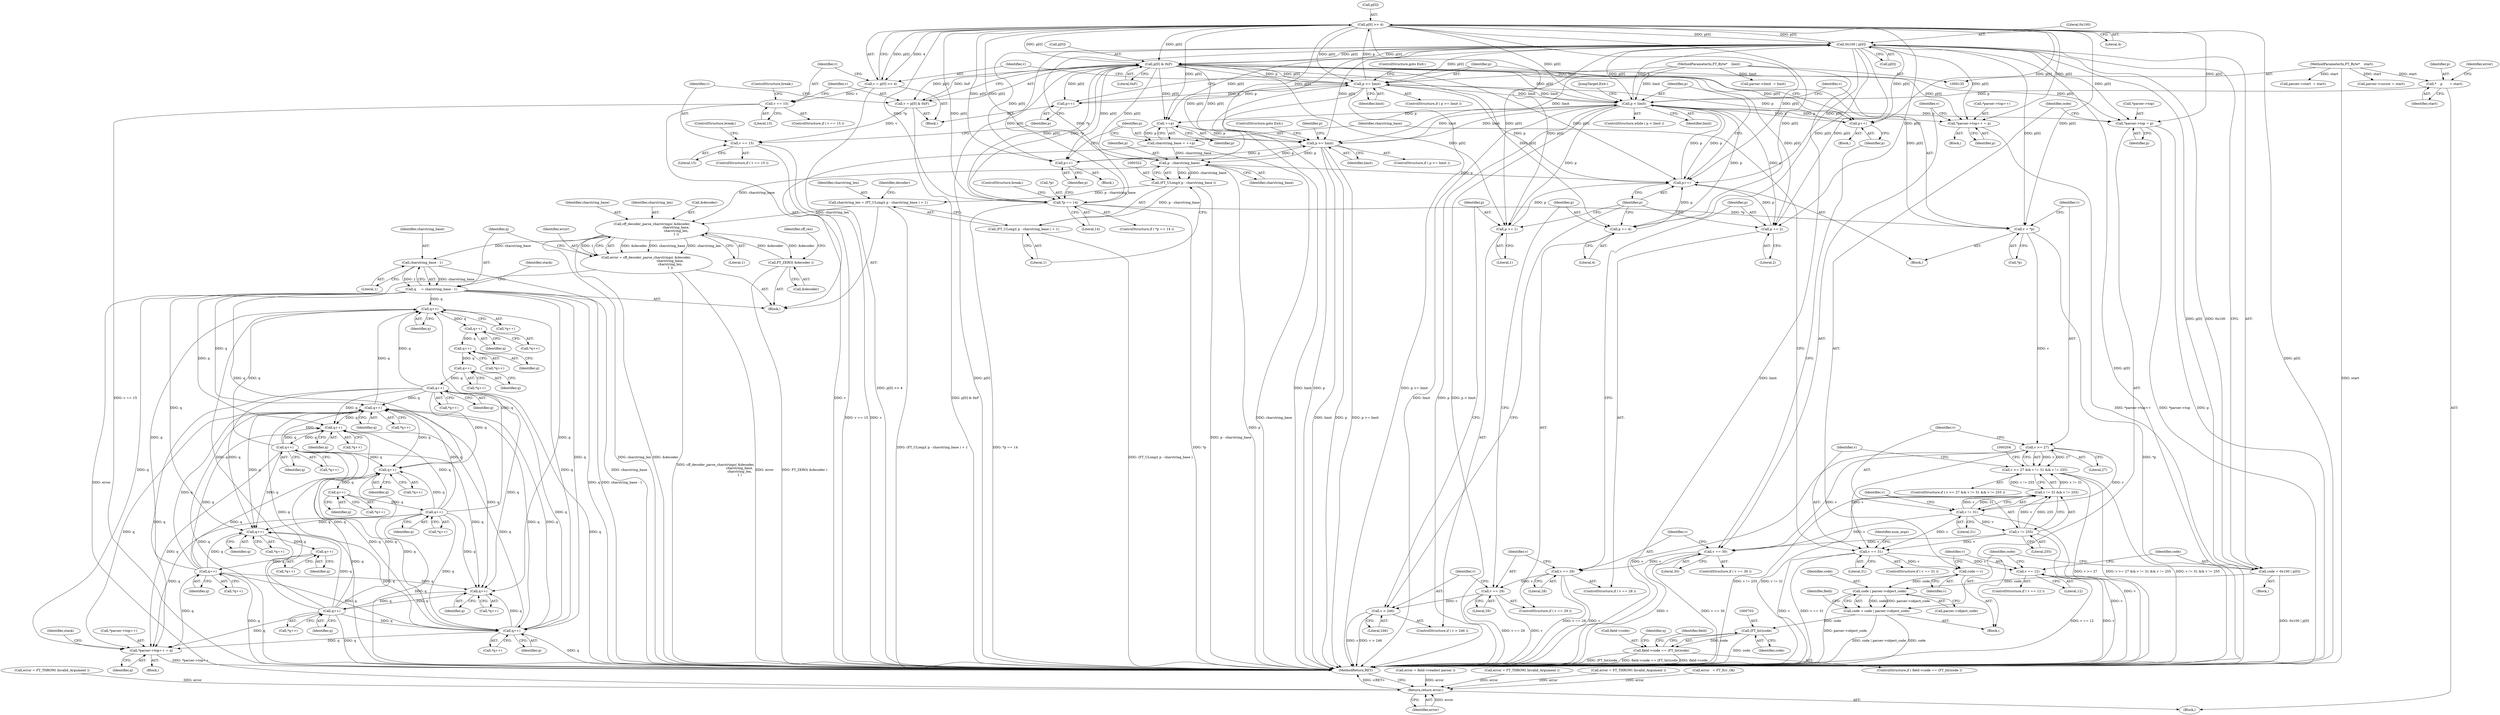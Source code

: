 digraph "1_savannah_beecf80a6deecbaf5d264d4f864451bde4fe98b8@array" {
"1000239" [label="(Call,p[0] >> 4)"];
"1000675" [label="(Call,0x100 | p[0])"];
"1000239" [label="(Call,p[0] >> 4)"];
"1000251" [label="(Call,p[0] & 0xF)"];
"1000233" [label="(Call,p >= limit)"];
"1000261" [label="(Call,p++)"];
"1000228" [label="(Call,p++)"];
"1000179" [label="(Call,p < limit)"];
"1000141" [label="(Call,*    p       = start)"];
"1000137" [label="(MethodParameterIn,FT_Byte*    start)"];
"1000988" [label="(Call,p++)"];
"1000284" [label="(Call,p += 1)"];
"1000268" [label="(Call,p += 2)"];
"1000323" [label="(Call,p - charstring_base)"];
"1000306" [label="(Call,p >= limit)"];
"1000301" [label="(Call,++p)"];
"1000316" [label="(Call,p++)"];
"1000138" [label="(MethodParameterIn,FT_Byte*    limit)"];
"1000299" [label="(Call,charstring_base = ++p)"];
"1000276" [label="(Call,p += 4)"];
"1000311" [label="(Call,*p == 14)"];
"1000216" [label="(Call,*parser->top++ = p)"];
"1000184" [label="(Call,v = *p)"];
"1000190" [label="(Call,v >= 27)"];
"1000189" [label="(Call,v >= 27 && v != 31 && v != 255)"];
"1000194" [label="(Call,v != 31)"];
"1000193" [label="(Call,v != 31 && v != 255)"];
"1000197" [label="(Call,v != 255)"];
"1000224" [label="(Call,v == 30)"];
"1000265" [label="(Call,v == 28)"];
"1000273" [label="(Call,v == 29)"];
"1000281" [label="(Call,v > 246)"];
"1000289" [label="(Call,v == 31)"];
"1000665" [label="(Call,code = v)"];
"1000682" [label="(Call,code | parser->object_code)"];
"1000680" [label="(Call,code = code | parser->object_code)"];
"1000702" [label="(Call,(FT_Int)code)"];
"1000698" [label="(Call,field->code == (FT_Int)code)"];
"1000669" [label="(Call,v == 12)"];
"1000237" [label="(Call,v = p[0] >> 4)"];
"1000245" [label="(Call,v == 15)"];
"1000249" [label="(Call,v = p[0] & 0xF)"];
"1000257" [label="(Call,v == 15)"];
"1000321" [label="(Call,(FT_ULong)( p - charstring_base ))"];
"1000318" [label="(Call,charstring_len = (FT_ULong)( p - charstring_base ) + 1)"];
"1000363" [label="(Call,cff_decoder_parse_charstrings( &decoder,\n                                               charstring_base,\n                                               charstring_len,\n                                               1 ))"];
"1000327" [label="(Call,FT_ZERO( &decoder ))"];
"1000361" [label="(Call,error = cff_decoder_parse_charstrings( &decoder,\n                                               charstring_base,\n                                               charstring_len,\n                                               1 ))"];
"1000991" [label="(Return,return error;)"];
"1000371" [label="(Call,charstring_base - 1)"];
"1000369" [label="(Call,q     = charstring_base - 1)"];
"1000403" [label="(Call,*parser->top++ = q)"];
"1000452" [label="(Call,q++)"];
"1000457" [label="(Call,q++)"];
"1000466" [label="(Call,q++)"];
"1000475" [label="(Call,q++)"];
"1000484" [label="(Call,q++)"];
"1000503" [label="(Call,q++)"];
"1000518" [label="(Call,q++)"];
"1000531" [label="(Call,q++)"];
"1000550" [label="(Call,q++)"];
"1000555" [label="(Call,q++)"];
"1000564" [label="(Call,q++)"];
"1000579" [label="(Call,q++)"];
"1000594" [label="(Call,q++)"];
"1000607" [label="(Call,q++)"];
"1000620" [label="(Call,q++)"];
"1000625" [label="(Call,q++)"];
"1000634" [label="(Call,q++)"];
"1000320" [label="(Call,(FT_ULong)( p - charstring_base ) + 1)"];
"1000659" [label="(Call,*parser->top = p)"];
"1000673" [label="(Call,code = 0x100 | p[0])"];
"1000990" [label="(JumpTarget,Exit:)"];
"1000243" [label="(Literal,4)"];
"1000231" [label="(Block,)"];
"1000269" [label="(Identifier,p)"];
"1000229" [label="(Identifier,p)"];
"1000321" [label="(Call,(FT_ULong)( p - charstring_base ))"];
"1000200" [label="(Block,)"];
"1000222" [label="(Identifier,p)"];
"1000332" [label="(Identifier,cff_rec)"];
"1000452" [label="(Call,q++)"];
"1000284" [label="(Call,p += 1)"];
"1000660" [label="(Call,*parser->top)"];
"1000314" [label="(Literal,14)"];
"1000256" [label="(ControlStructure,if ( v == 15 ))"];
"1000554" [label="(Call,*q++)"];
"1000659" [label="(Call,*parser->top = p)"];
"1000266" [label="(Identifier,v)"];
"1000249" [label="(Call,v = p[0] & 0xF)"];
"1000262" [label="(Identifier,p)"];
"1000484" [label="(Call,q++)"];
"1000225" [label="(Identifier,v)"];
"1000672" [label="(Block,)"];
"1000404" [label="(Call,*parser->top++)"];
"1000283" [label="(Literal,246)"];
"1000994" [label="(Call,error = FT_THROW( Invalid_Argument ))"];
"1000709" [label="(Identifier,q)"];
"1000966" [label="(Call,error = field->reader( parser ))"];
"1000178" [label="(ControlStructure,while ( p < limit ))"];
"1000278" [label="(Literal,4)"];
"1000199" [label="(Literal,255)"];
"1000413" [label="(Identifier,stack)"];
"1000246" [label="(Identifier,v)"];
"1000580" [label="(Identifier,q)"];
"1000518" [label="(Call,q++)"];
"1000137" [label="(MethodParameterIn,FT_Byte*    start)"];
"1000289" [label="(Call,v == 31)"];
"1001000" [label="(Call,error = FT_THROW( Invalid_Argument ))"];
"1000188" [label="(ControlStructure,if ( v >= 27 && v != 31 && v != 255 ))"];
"1000370" [label="(Identifier,q)"];
"1000305" [label="(ControlStructure,if ( p >= limit ))"];
"1000228" [label="(Call,p++)"];
"1000309" [label="(ControlStructure,goto Exit;)"];
"1000259" [label="(Literal,15)"];
"1000234" [label="(Identifier,p)"];
"1000317" [label="(Identifier,p)"];
"1000620" [label="(Call,q++)"];
"1000319" [label="(Identifier,charstring_len)"];
"1000257" [label="(Call,v == 15)"];
"1000371" [label="(Call,charstring_base - 1)"];
"1000530" [label="(Call,*q++)"];
"1000550" [label="(Call,q++)"];
"1000316" [label="(Call,p++)"];
"1000311" [label="(Call,*p == 14)"];
"1000146" [label="(Identifier,error)"];
"1000292" [label="(Block,)"];
"1000275" [label="(Literal,29)"];
"1000328" [label="(Call,&decoder)"];
"1000465" [label="(Call,*q++)"];
"1000323" [label="(Call,p - charstring_base)"];
"1000280" [label="(ControlStructure,if ( v > 246 ))"];
"1000310" [label="(ControlStructure,if ( *p == 14 ))"];
"1000195" [label="(Identifier,v)"];
"1000665" [label="(Call,code = v)"];
"1000666" [label="(Identifier,code)"];
"1000245" [label="(Call,v == 15)"];
"1000403" [label="(Call,*parser->top++ = q)"];
"1000179" [label="(Call,p < limit)"];
"1000227" [label="(Block,)"];
"1000329" [label="(Identifier,decoder)"];
"1001011" [label="(MethodReturn,RET)"];
"1000474" [label="(Call,*q++)"];
"1000180" [label="(Identifier,p)"];
"1000626" [label="(Identifier,q)"];
"1000676" [label="(Literal,0x100)"];
"1000635" [label="(Identifier,q)"];
"1000173" [label="(Call,parser->cursor = start)"];
"1000325" [label="(Identifier,charstring_base)"];
"1000992" [label="(Identifier,error)"];
"1000451" [label="(Call,*q++)"];
"1000313" [label="(Identifier,p)"];
"1000519" [label="(Identifier,q)"];
"1000466" [label="(Call,q++)"];
"1000226" [label="(Literal,30)"];
"1000634" [label="(Call,q++)"];
"1000551" [label="(Identifier,q)"];
"1000244" [label="(ControlStructure,if ( v == 15 ))"];
"1000476" [label="(Identifier,q)"];
"1000555" [label="(Call,q++)"];
"1000264" [label="(ControlStructure,if ( v == 28 ))"];
"1000190" [label="(Call,v >= 27)"];
"1000633" [label="(Call,*q++)"];
"1001006" [label="(Call,error = FT_THROW( Invalid_Argument ))"];
"1000621" [label="(Identifier,q)"];
"1000261" [label="(Call,p++)"];
"1000138" [label="(MethodParameterIn,FT_Byte*    limit)"];
"1000607" [label="(Call,q++)"];
"1000304" [label="(Block,)"];
"1000143" [label="(Identifier,start)"];
"1000302" [label="(Identifier,p)"];
"1000644" [label="(Block,)"];
"1000606" [label="(Call,*q++)"];
"1000308" [label="(Identifier,limit)"];
"1000216" [label="(Call,*parser->top++ = p)"];
"1000285" [label="(Identifier,p)"];
"1000682" [label="(Call,code | parser->object_code)"];
"1000247" [label="(Literal,15)"];
"1000475" [label="(Call,q++)"];
"1000184" [label="(Call,v = *p)"];
"1000291" [label="(Literal,31)"];
"1000238" [label="(Identifier,v)"];
"1000367" [label="(Identifier,charstring_len)"];
"1000141" [label="(Call,*    p       = start)"];
"1000277" [label="(Identifier,p)"];
"1000250" [label="(Identifier,v)"];
"1000504" [label="(Identifier,q)"];
"1000988" [label="(Call,p++)"];
"1000624" [label="(Call,*q++)"];
"1000268" [label="(Call,p += 2)"];
"1000532" [label="(Identifier,q)"];
"1000191" [label="(Identifier,v)"];
"1000301" [label="(Call,++p)"];
"1000260" [label="(ControlStructure,break;)"];
"1000273" [label="(Call,v == 29)"];
"1000689" [label="(Identifier,field)"];
"1000698" [label="(Call,field->code == (FT_Int)code)"];
"1000288" [label="(ControlStructure,if ( v == 31 ))"];
"1000139" [label="(Block,)"];
"1000232" [label="(ControlStructure,if ( p >= limit ))"];
"1000251" [label="(Call,p[0] & 0xF)"];
"1000307" [label="(Identifier,p)"];
"1000318" [label="(Call,charstring_len = (FT_ULong)( p - charstring_base ) + 1)"];
"1000683" [label="(Identifier,code)"];
"1000324" [label="(Identifier,p)"];
"1000563" [label="(Call,*q++)"];
"1000270" [label="(Literal,2)"];
"1000233" [label="(Call,p >= limit)"];
"1000192" [label="(Literal,27)"];
"1000375" [label="(Identifier,stack)"];
"1000363" [label="(Call,cff_decoder_parse_charstrings( &decoder,\n                                               charstring_base,\n                                               charstring_len,\n                                               1 ))"];
"1000680" [label="(Call,code = code | parser->object_code)"];
"1000457" [label="(Call,q++)"];
"1000458" [label="(Identifier,q)"];
"1000565" [label="(Identifier,q)"];
"1000456" [label="(Call,*q++)"];
"1000385" [label="(Block,)"];
"1000198" [label="(Identifier,v)"];
"1000364" [label="(Call,&decoder)"];
"1000186" [label="(Call,*p)"];
"1000315" [label="(ControlStructure,break;)"];
"1000991" [label="(Return,return error;)"];
"1000193" [label="(Call,v != 31 && v != 255)"];
"1000306" [label="(Call,p >= limit)"];
"1000362" [label="(Identifier,error)"];
"1000664" [label="(Identifier,p)"];
"1000366" [label="(Identifier,charstring_base)"];
"1000704" [label="(Identifier,code)"];
"1000595" [label="(Identifier,q)"];
"1000326" [label="(Literal,1)"];
"1000267" [label="(Literal,28)"];
"1000668" [label="(ControlStructure,if ( v == 12 ))"];
"1000368" [label="(Literal,1)"];
"1000453" [label="(Identifier,q)"];
"1000217" [label="(Call,*parser->top++)"];
"1000549" [label="(Call,*q++)"];
"1000619" [label="(Call,*q++)"];
"1000185" [label="(Identifier,v)"];
"1000265" [label="(Call,v == 28)"];
"1000556" [label="(Identifier,q)"];
"1000695" [label="(Identifier,field)"];
"1000681" [label="(Identifier,code)"];
"1000239" [label="(Call,p[0] >> 4)"];
"1000697" [label="(ControlStructure,if ( field->code == (FT_Int)code ))"];
"1000189" [label="(Call,v >= 27 && v != 31 && v != 255)"];
"1000608" [label="(Identifier,q)"];
"1000168" [label="(Call,parser->limit  = limit)"];
"1000182" [label="(Block,)"];
"1000272" [label="(ControlStructure,if ( v == 29 ))"];
"1000258" [label="(Identifier,v)"];
"1000290" [label="(Identifier,v)"];
"1000674" [label="(Identifier,code)"];
"1000300" [label="(Identifier,charstring_base)"];
"1000197" [label="(Call,v != 255)"];
"1000281" [label="(Call,v > 246)"];
"1000531" [label="(Call,q++)"];
"1000276" [label="(Call,p += 4)"];
"1000648" [label="(Identifier,num_args)"];
"1000299" [label="(Call,charstring_base = ++p)"];
"1000223" [label="(ControlStructure,if ( v == 30 ))"];
"1000373" [label="(Literal,1)"];
"1000237" [label="(Call,v = p[0] >> 4)"];
"1000593" [label="(Call,*q++)"];
"1000235" [label="(Identifier,limit)"];
"1000671" [label="(Literal,12)"];
"1000145" [label="(Call,error   = FT_Err_Ok)"];
"1000194" [label="(Call,v != 31)"];
"1000274" [label="(Identifier,v)"];
"1000485" [label="(Identifier,q)"];
"1000327" [label="(Call,FT_ZERO( &decoder ))"];
"1000248" [label="(ControlStructure,break;)"];
"1000286" [label="(Literal,1)"];
"1000252" [label="(Call,p[0])"];
"1000684" [label="(Call,parser->object_code)"];
"1000502" [label="(Call,*q++)"];
"1000361" [label="(Call,error = cff_decoder_parse_charstrings( &decoder,\n                                               charstring_base,\n                                               charstring_len,\n                                               1 ))"];
"1000564" [label="(Call,q++)"];
"1000667" [label="(Identifier,v)"];
"1000579" [label="(Call,q++)"];
"1000224" [label="(Call,v == 30)"];
"1000517" [label="(Call,*q++)"];
"1000677" [label="(Call,p[0])"];
"1000369" [label="(Call,q     = charstring_base - 1)"];
"1000181" [label="(Identifier,limit)"];
"1000594" [label="(Call,q++)"];
"1000673" [label="(Call,code = 0x100 | p[0])"];
"1000372" [label="(Identifier,charstring_base)"];
"1000503" [label="(Call,q++)"];
"1000236" [label="(ControlStructure,goto Exit;)"];
"1000670" [label="(Identifier,v)"];
"1000240" [label="(Call,p[0])"];
"1000312" [label="(Call,*p)"];
"1000467" [label="(Identifier,q)"];
"1000483" [label="(Call,*q++)"];
"1000142" [label="(Identifier,p)"];
"1000989" [label="(Identifier,p)"];
"1000282" [label="(Identifier,v)"];
"1000669" [label="(Call,v == 12)"];
"1000625" [label="(Call,q++)"];
"1000578" [label="(Call,*q++)"];
"1000196" [label="(Literal,31)"];
"1000699" [label="(Call,field->code)"];
"1000409" [label="(Identifier,q)"];
"1000320" [label="(Call,(FT_ULong)( p - charstring_base ) + 1)"];
"1000255" [label="(Literal,0xF)"];
"1000675" [label="(Call,0x100 | p[0])"];
"1000702" [label="(Call,(FT_Int)code)"];
"1000163" [label="(Call,parser->start  = start)"];
"1000239" -> "1000237"  [label="AST: "];
"1000239" -> "1000243"  [label="CFG: "];
"1000240" -> "1000239"  [label="AST: "];
"1000243" -> "1000239"  [label="AST: "];
"1000237" -> "1000239"  [label="CFG: "];
"1000239" -> "1001011"  [label="DDG: p[0]"];
"1000239" -> "1000179"  [label="DDG: p[0]"];
"1000239" -> "1000184"  [label="DDG: p[0]"];
"1000239" -> "1000216"  [label="DDG: p[0]"];
"1000239" -> "1000228"  [label="DDG: p[0]"];
"1000239" -> "1000233"  [label="DDG: p[0]"];
"1000239" -> "1000237"  [label="DDG: p[0]"];
"1000239" -> "1000237"  [label="DDG: 4"];
"1000675" -> "1000239"  [label="DDG: p[0]"];
"1000251" -> "1000239"  [label="DDG: p[0]"];
"1000233" -> "1000239"  [label="DDG: p"];
"1000311" -> "1000239"  [label="DDG: *p"];
"1000239" -> "1000251"  [label="DDG: p[0]"];
"1000239" -> "1000268"  [label="DDG: p[0]"];
"1000239" -> "1000276"  [label="DDG: p[0]"];
"1000239" -> "1000284"  [label="DDG: p[0]"];
"1000239" -> "1000301"  [label="DDG: p[0]"];
"1000239" -> "1000306"  [label="DDG: p[0]"];
"1000239" -> "1000311"  [label="DDG: p[0]"];
"1000239" -> "1000316"  [label="DDG: p[0]"];
"1000239" -> "1000323"  [label="DDG: p[0]"];
"1000239" -> "1000659"  [label="DDG: p[0]"];
"1000239" -> "1000675"  [label="DDG: p[0]"];
"1000239" -> "1000988"  [label="DDG: p[0]"];
"1000675" -> "1000673"  [label="AST: "];
"1000675" -> "1000677"  [label="CFG: "];
"1000676" -> "1000675"  [label="AST: "];
"1000677" -> "1000675"  [label="AST: "];
"1000673" -> "1000675"  [label="CFG: "];
"1000675" -> "1001011"  [label="DDG: p[0]"];
"1000675" -> "1000179"  [label="DDG: p[0]"];
"1000675" -> "1000184"  [label="DDG: p[0]"];
"1000675" -> "1000216"  [label="DDG: p[0]"];
"1000675" -> "1000228"  [label="DDG: p[0]"];
"1000675" -> "1000233"  [label="DDG: p[0]"];
"1000675" -> "1000251"  [label="DDG: p[0]"];
"1000675" -> "1000268"  [label="DDG: p[0]"];
"1000675" -> "1000276"  [label="DDG: p[0]"];
"1000675" -> "1000284"  [label="DDG: p[0]"];
"1000675" -> "1000301"  [label="DDG: p[0]"];
"1000675" -> "1000306"  [label="DDG: p[0]"];
"1000675" -> "1000311"  [label="DDG: p[0]"];
"1000675" -> "1000316"  [label="DDG: p[0]"];
"1000675" -> "1000323"  [label="DDG: p[0]"];
"1000675" -> "1000659"  [label="DDG: p[0]"];
"1000675" -> "1000673"  [label="DDG: 0x100"];
"1000675" -> "1000673"  [label="DDG: p[0]"];
"1000251" -> "1000675"  [label="DDG: p[0]"];
"1000311" -> "1000675"  [label="DDG: *p"];
"1000179" -> "1000675"  [label="DDG: p"];
"1000675" -> "1000988"  [label="DDG: p[0]"];
"1000251" -> "1000249"  [label="AST: "];
"1000251" -> "1000255"  [label="CFG: "];
"1000252" -> "1000251"  [label="AST: "];
"1000255" -> "1000251"  [label="AST: "];
"1000249" -> "1000251"  [label="CFG: "];
"1000251" -> "1001011"  [label="DDG: p[0]"];
"1000251" -> "1000179"  [label="DDG: p[0]"];
"1000251" -> "1000184"  [label="DDG: p[0]"];
"1000251" -> "1000216"  [label="DDG: p[0]"];
"1000251" -> "1000228"  [label="DDG: p[0]"];
"1000251" -> "1000233"  [label="DDG: p[0]"];
"1000251" -> "1000249"  [label="DDG: p[0]"];
"1000251" -> "1000249"  [label="DDG: 0xF"];
"1000233" -> "1000251"  [label="DDG: p"];
"1000311" -> "1000251"  [label="DDG: *p"];
"1000251" -> "1000261"  [label="DDG: p[0]"];
"1000251" -> "1000268"  [label="DDG: p[0]"];
"1000251" -> "1000276"  [label="DDG: p[0]"];
"1000251" -> "1000284"  [label="DDG: p[0]"];
"1000251" -> "1000301"  [label="DDG: p[0]"];
"1000251" -> "1000306"  [label="DDG: p[0]"];
"1000251" -> "1000311"  [label="DDG: p[0]"];
"1000251" -> "1000316"  [label="DDG: p[0]"];
"1000251" -> "1000323"  [label="DDG: p[0]"];
"1000251" -> "1000659"  [label="DDG: p[0]"];
"1000251" -> "1000988"  [label="DDG: p[0]"];
"1000233" -> "1000232"  [label="AST: "];
"1000233" -> "1000235"  [label="CFG: "];
"1000234" -> "1000233"  [label="AST: "];
"1000235" -> "1000233"  [label="AST: "];
"1000236" -> "1000233"  [label="CFG: "];
"1000238" -> "1000233"  [label="CFG: "];
"1000233" -> "1001011"  [label="DDG: p >= limit"];
"1000233" -> "1001011"  [label="DDG: limit"];
"1000233" -> "1001011"  [label="DDG: p"];
"1000233" -> "1000179"  [label="DDG: limit"];
"1000261" -> "1000233"  [label="DDG: p"];
"1000228" -> "1000233"  [label="DDG: p"];
"1000179" -> "1000233"  [label="DDG: limit"];
"1000138" -> "1000233"  [label="DDG: limit"];
"1000233" -> "1000261"  [label="DDG: p"];
"1000233" -> "1000988"  [label="DDG: p"];
"1000261" -> "1000231"  [label="AST: "];
"1000261" -> "1000262"  [label="CFG: "];
"1000262" -> "1000261"  [label="AST: "];
"1000234" -> "1000261"  [label="CFG: "];
"1000228" -> "1000227"  [label="AST: "];
"1000228" -> "1000229"  [label="CFG: "];
"1000229" -> "1000228"  [label="AST: "];
"1000234" -> "1000228"  [label="CFG: "];
"1000179" -> "1000228"  [label="DDG: p"];
"1000179" -> "1000178"  [label="AST: "];
"1000179" -> "1000181"  [label="CFG: "];
"1000180" -> "1000179"  [label="AST: "];
"1000181" -> "1000179"  [label="AST: "];
"1000185" -> "1000179"  [label="CFG: "];
"1000990" -> "1000179"  [label="CFG: "];
"1000179" -> "1001011"  [label="DDG: p < limit"];
"1000179" -> "1001011"  [label="DDG: limit"];
"1000179" -> "1001011"  [label="DDG: p"];
"1000141" -> "1000179"  [label="DDG: p"];
"1000988" -> "1000179"  [label="DDG: p"];
"1000306" -> "1000179"  [label="DDG: limit"];
"1000138" -> "1000179"  [label="DDG: limit"];
"1000179" -> "1000216"  [label="DDG: p"];
"1000179" -> "1000268"  [label="DDG: p"];
"1000179" -> "1000276"  [label="DDG: p"];
"1000179" -> "1000284"  [label="DDG: p"];
"1000179" -> "1000301"  [label="DDG: p"];
"1000179" -> "1000306"  [label="DDG: limit"];
"1000179" -> "1000659"  [label="DDG: p"];
"1000179" -> "1000988"  [label="DDG: p"];
"1000141" -> "1000139"  [label="AST: "];
"1000141" -> "1000143"  [label="CFG: "];
"1000142" -> "1000141"  [label="AST: "];
"1000143" -> "1000141"  [label="AST: "];
"1000146" -> "1000141"  [label="CFG: "];
"1000137" -> "1000141"  [label="DDG: start"];
"1000137" -> "1000135"  [label="AST: "];
"1000137" -> "1001011"  [label="DDG: start"];
"1000137" -> "1000163"  [label="DDG: start"];
"1000137" -> "1000173"  [label="DDG: start"];
"1000988" -> "1000182"  [label="AST: "];
"1000988" -> "1000989"  [label="CFG: "];
"1000989" -> "1000988"  [label="AST: "];
"1000180" -> "1000988"  [label="CFG: "];
"1000284" -> "1000988"  [label="DDG: p"];
"1000268" -> "1000988"  [label="DDG: p"];
"1000323" -> "1000988"  [label="DDG: p"];
"1000276" -> "1000988"  [label="DDG: p"];
"1000284" -> "1000280"  [label="AST: "];
"1000284" -> "1000286"  [label="CFG: "];
"1000285" -> "1000284"  [label="AST: "];
"1000286" -> "1000284"  [label="AST: "];
"1000989" -> "1000284"  [label="CFG: "];
"1000268" -> "1000264"  [label="AST: "];
"1000268" -> "1000270"  [label="CFG: "];
"1000269" -> "1000268"  [label="AST: "];
"1000270" -> "1000268"  [label="AST: "];
"1000989" -> "1000268"  [label="CFG: "];
"1000323" -> "1000321"  [label="AST: "];
"1000323" -> "1000325"  [label="CFG: "];
"1000324" -> "1000323"  [label="AST: "];
"1000325" -> "1000323"  [label="AST: "];
"1000321" -> "1000323"  [label="CFG: "];
"1000323" -> "1001011"  [label="DDG: p"];
"1000323" -> "1000321"  [label="DDG: p"];
"1000323" -> "1000321"  [label="DDG: charstring_base"];
"1000306" -> "1000323"  [label="DDG: p"];
"1000299" -> "1000323"  [label="DDG: charstring_base"];
"1000323" -> "1000363"  [label="DDG: charstring_base"];
"1000306" -> "1000305"  [label="AST: "];
"1000306" -> "1000308"  [label="CFG: "];
"1000307" -> "1000306"  [label="AST: "];
"1000308" -> "1000306"  [label="AST: "];
"1000309" -> "1000306"  [label="CFG: "];
"1000313" -> "1000306"  [label="CFG: "];
"1000306" -> "1001011"  [label="DDG: p"];
"1000306" -> "1001011"  [label="DDG: p >= limit"];
"1000306" -> "1001011"  [label="DDG: limit"];
"1000301" -> "1000306"  [label="DDG: p"];
"1000316" -> "1000306"  [label="DDG: p"];
"1000138" -> "1000306"  [label="DDG: limit"];
"1000306" -> "1000316"  [label="DDG: p"];
"1000301" -> "1000299"  [label="AST: "];
"1000301" -> "1000302"  [label="CFG: "];
"1000302" -> "1000301"  [label="AST: "];
"1000299" -> "1000301"  [label="CFG: "];
"1000301" -> "1000299"  [label="DDG: p"];
"1000316" -> "1000304"  [label="AST: "];
"1000316" -> "1000317"  [label="CFG: "];
"1000317" -> "1000316"  [label="AST: "];
"1000307" -> "1000316"  [label="CFG: "];
"1000138" -> "1000135"  [label="AST: "];
"1000138" -> "1001011"  [label="DDG: limit"];
"1000138" -> "1000168"  [label="DDG: limit"];
"1000299" -> "1000292"  [label="AST: "];
"1000300" -> "1000299"  [label="AST: "];
"1000307" -> "1000299"  [label="CFG: "];
"1000299" -> "1001011"  [label="DDG: charstring_base"];
"1000276" -> "1000272"  [label="AST: "];
"1000276" -> "1000278"  [label="CFG: "];
"1000277" -> "1000276"  [label="AST: "];
"1000278" -> "1000276"  [label="AST: "];
"1000989" -> "1000276"  [label="CFG: "];
"1000311" -> "1000310"  [label="AST: "];
"1000311" -> "1000314"  [label="CFG: "];
"1000312" -> "1000311"  [label="AST: "];
"1000314" -> "1000311"  [label="AST: "];
"1000315" -> "1000311"  [label="CFG: "];
"1000317" -> "1000311"  [label="CFG: "];
"1000311" -> "1001011"  [label="DDG: *p"];
"1000311" -> "1001011"  [label="DDG: *p == 14"];
"1000311" -> "1000184"  [label="DDG: *p"];
"1000216" -> "1000200"  [label="AST: "];
"1000216" -> "1000222"  [label="CFG: "];
"1000217" -> "1000216"  [label="AST: "];
"1000222" -> "1000216"  [label="AST: "];
"1000225" -> "1000216"  [label="CFG: "];
"1000216" -> "1001011"  [label="DDG: *parser->top++"];
"1000184" -> "1000182"  [label="AST: "];
"1000184" -> "1000186"  [label="CFG: "];
"1000185" -> "1000184"  [label="AST: "];
"1000186" -> "1000184"  [label="AST: "];
"1000191" -> "1000184"  [label="CFG: "];
"1000184" -> "1001011"  [label="DDG: *p"];
"1000184" -> "1000190"  [label="DDG: v"];
"1000190" -> "1000189"  [label="AST: "];
"1000190" -> "1000192"  [label="CFG: "];
"1000191" -> "1000190"  [label="AST: "];
"1000192" -> "1000190"  [label="AST: "];
"1000195" -> "1000190"  [label="CFG: "];
"1000189" -> "1000190"  [label="CFG: "];
"1000190" -> "1001011"  [label="DDG: v"];
"1000190" -> "1000189"  [label="DDG: v"];
"1000190" -> "1000189"  [label="DDG: 27"];
"1000190" -> "1000194"  [label="DDG: v"];
"1000190" -> "1000224"  [label="DDG: v"];
"1000190" -> "1000289"  [label="DDG: v"];
"1000189" -> "1000188"  [label="AST: "];
"1000189" -> "1000193"  [label="CFG: "];
"1000193" -> "1000189"  [label="AST: "];
"1000204" -> "1000189"  [label="CFG: "];
"1000290" -> "1000189"  [label="CFG: "];
"1000189" -> "1001011"  [label="DDG: v >= 27"];
"1000189" -> "1001011"  [label="DDG: v >= 27 && v != 31 && v != 255"];
"1000189" -> "1001011"  [label="DDG: v != 31 && v != 255"];
"1000193" -> "1000189"  [label="DDG: v != 31"];
"1000193" -> "1000189"  [label="DDG: v != 255"];
"1000194" -> "1000193"  [label="AST: "];
"1000194" -> "1000196"  [label="CFG: "];
"1000195" -> "1000194"  [label="AST: "];
"1000196" -> "1000194"  [label="AST: "];
"1000198" -> "1000194"  [label="CFG: "];
"1000193" -> "1000194"  [label="CFG: "];
"1000194" -> "1001011"  [label="DDG: v"];
"1000194" -> "1000193"  [label="DDG: v"];
"1000194" -> "1000193"  [label="DDG: 31"];
"1000194" -> "1000197"  [label="DDG: v"];
"1000194" -> "1000224"  [label="DDG: v"];
"1000194" -> "1000289"  [label="DDG: v"];
"1000193" -> "1000197"  [label="CFG: "];
"1000197" -> "1000193"  [label="AST: "];
"1000193" -> "1001011"  [label="DDG: v != 31"];
"1000193" -> "1001011"  [label="DDG: v != 255"];
"1000197" -> "1000193"  [label="DDG: v"];
"1000197" -> "1000193"  [label="DDG: 255"];
"1000197" -> "1000199"  [label="CFG: "];
"1000198" -> "1000197"  [label="AST: "];
"1000199" -> "1000197"  [label="AST: "];
"1000197" -> "1001011"  [label="DDG: v"];
"1000197" -> "1000224"  [label="DDG: v"];
"1000197" -> "1000289"  [label="DDG: v"];
"1000224" -> "1000223"  [label="AST: "];
"1000224" -> "1000226"  [label="CFG: "];
"1000225" -> "1000224"  [label="AST: "];
"1000226" -> "1000224"  [label="AST: "];
"1000229" -> "1000224"  [label="CFG: "];
"1000266" -> "1000224"  [label="CFG: "];
"1000224" -> "1001011"  [label="DDG: v"];
"1000224" -> "1001011"  [label="DDG: v == 30"];
"1000224" -> "1000265"  [label="DDG: v"];
"1000265" -> "1000264"  [label="AST: "];
"1000265" -> "1000267"  [label="CFG: "];
"1000266" -> "1000265"  [label="AST: "];
"1000267" -> "1000265"  [label="AST: "];
"1000269" -> "1000265"  [label="CFG: "];
"1000274" -> "1000265"  [label="CFG: "];
"1000265" -> "1001011"  [label="DDG: v == 28"];
"1000265" -> "1001011"  [label="DDG: v"];
"1000265" -> "1000273"  [label="DDG: v"];
"1000273" -> "1000272"  [label="AST: "];
"1000273" -> "1000275"  [label="CFG: "];
"1000274" -> "1000273"  [label="AST: "];
"1000275" -> "1000273"  [label="AST: "];
"1000277" -> "1000273"  [label="CFG: "];
"1000282" -> "1000273"  [label="CFG: "];
"1000273" -> "1001011"  [label="DDG: v"];
"1000273" -> "1001011"  [label="DDG: v == 29"];
"1000273" -> "1000281"  [label="DDG: v"];
"1000281" -> "1000280"  [label="AST: "];
"1000281" -> "1000283"  [label="CFG: "];
"1000282" -> "1000281"  [label="AST: "];
"1000283" -> "1000281"  [label="AST: "];
"1000285" -> "1000281"  [label="CFG: "];
"1000989" -> "1000281"  [label="CFG: "];
"1000281" -> "1001011"  [label="DDG: v"];
"1000281" -> "1001011"  [label="DDG: v > 246"];
"1000289" -> "1000288"  [label="AST: "];
"1000289" -> "1000291"  [label="CFG: "];
"1000290" -> "1000289"  [label="AST: "];
"1000291" -> "1000289"  [label="AST: "];
"1000300" -> "1000289"  [label="CFG: "];
"1000648" -> "1000289"  [label="CFG: "];
"1000289" -> "1001011"  [label="DDG: v"];
"1000289" -> "1001011"  [label="DDG: v == 31"];
"1000289" -> "1000665"  [label="DDG: v"];
"1000289" -> "1000669"  [label="DDG: v"];
"1000665" -> "1000644"  [label="AST: "];
"1000665" -> "1000667"  [label="CFG: "];
"1000666" -> "1000665"  [label="AST: "];
"1000667" -> "1000665"  [label="AST: "];
"1000670" -> "1000665"  [label="CFG: "];
"1000665" -> "1000682"  [label="DDG: code"];
"1000682" -> "1000680"  [label="AST: "];
"1000682" -> "1000684"  [label="CFG: "];
"1000683" -> "1000682"  [label="AST: "];
"1000684" -> "1000682"  [label="AST: "];
"1000680" -> "1000682"  [label="CFG: "];
"1000682" -> "1001011"  [label="DDG: parser->object_code"];
"1000682" -> "1000680"  [label="DDG: code"];
"1000682" -> "1000680"  [label="DDG: parser->object_code"];
"1000673" -> "1000682"  [label="DDG: code"];
"1000680" -> "1000644"  [label="AST: "];
"1000681" -> "1000680"  [label="AST: "];
"1000689" -> "1000680"  [label="CFG: "];
"1000680" -> "1001011"  [label="DDG: code"];
"1000680" -> "1001011"  [label="DDG: code | parser->object_code"];
"1000680" -> "1000702"  [label="DDG: code"];
"1000702" -> "1000698"  [label="AST: "];
"1000702" -> "1000704"  [label="CFG: "];
"1000703" -> "1000702"  [label="AST: "];
"1000704" -> "1000702"  [label="AST: "];
"1000698" -> "1000702"  [label="CFG: "];
"1000702" -> "1001011"  [label="DDG: code"];
"1000702" -> "1000698"  [label="DDG: code"];
"1000698" -> "1000697"  [label="AST: "];
"1000699" -> "1000698"  [label="AST: "];
"1000709" -> "1000698"  [label="CFG: "];
"1000695" -> "1000698"  [label="CFG: "];
"1000698" -> "1001011"  [label="DDG: field->code"];
"1000698" -> "1001011"  [label="DDG: (FT_Int)code"];
"1000698" -> "1001011"  [label="DDG: field->code == (FT_Int)code"];
"1000669" -> "1000668"  [label="AST: "];
"1000669" -> "1000671"  [label="CFG: "];
"1000670" -> "1000669"  [label="AST: "];
"1000671" -> "1000669"  [label="AST: "];
"1000674" -> "1000669"  [label="CFG: "];
"1000681" -> "1000669"  [label="CFG: "];
"1000669" -> "1001011"  [label="DDG: v"];
"1000669" -> "1001011"  [label="DDG: v == 12"];
"1000237" -> "1000231"  [label="AST: "];
"1000238" -> "1000237"  [label="AST: "];
"1000246" -> "1000237"  [label="CFG: "];
"1000237" -> "1001011"  [label="DDG: p[0] >> 4"];
"1000237" -> "1000245"  [label="DDG: v"];
"1000245" -> "1000244"  [label="AST: "];
"1000245" -> "1000247"  [label="CFG: "];
"1000246" -> "1000245"  [label="AST: "];
"1000247" -> "1000245"  [label="AST: "];
"1000248" -> "1000245"  [label="CFG: "];
"1000250" -> "1000245"  [label="CFG: "];
"1000245" -> "1001011"  [label="DDG: v == 15"];
"1000245" -> "1001011"  [label="DDG: v"];
"1000249" -> "1000231"  [label="AST: "];
"1000250" -> "1000249"  [label="AST: "];
"1000258" -> "1000249"  [label="CFG: "];
"1000249" -> "1001011"  [label="DDG: p[0] & 0xF"];
"1000249" -> "1000257"  [label="DDG: v"];
"1000257" -> "1000256"  [label="AST: "];
"1000257" -> "1000259"  [label="CFG: "];
"1000258" -> "1000257"  [label="AST: "];
"1000259" -> "1000257"  [label="AST: "];
"1000260" -> "1000257"  [label="CFG: "];
"1000262" -> "1000257"  [label="CFG: "];
"1000257" -> "1001011"  [label="DDG: v"];
"1000257" -> "1001011"  [label="DDG: v == 15"];
"1000321" -> "1000320"  [label="AST: "];
"1000322" -> "1000321"  [label="AST: "];
"1000326" -> "1000321"  [label="CFG: "];
"1000321" -> "1001011"  [label="DDG: p - charstring_base"];
"1000321" -> "1000318"  [label="DDG: p - charstring_base"];
"1000321" -> "1000320"  [label="DDG: p - charstring_base"];
"1000318" -> "1000292"  [label="AST: "];
"1000318" -> "1000320"  [label="CFG: "];
"1000319" -> "1000318"  [label="AST: "];
"1000320" -> "1000318"  [label="AST: "];
"1000329" -> "1000318"  [label="CFG: "];
"1000318" -> "1001011"  [label="DDG: (FT_ULong)( p - charstring_base ) + 1"];
"1000318" -> "1000363"  [label="DDG: charstring_len"];
"1000363" -> "1000361"  [label="AST: "];
"1000363" -> "1000368"  [label="CFG: "];
"1000364" -> "1000363"  [label="AST: "];
"1000366" -> "1000363"  [label="AST: "];
"1000367" -> "1000363"  [label="AST: "];
"1000368" -> "1000363"  [label="AST: "];
"1000361" -> "1000363"  [label="CFG: "];
"1000363" -> "1001011"  [label="DDG: &decoder"];
"1000363" -> "1001011"  [label="DDG: charstring_len"];
"1000363" -> "1000327"  [label="DDG: &decoder"];
"1000363" -> "1000361"  [label="DDG: &decoder"];
"1000363" -> "1000361"  [label="DDG: charstring_base"];
"1000363" -> "1000361"  [label="DDG: charstring_len"];
"1000363" -> "1000361"  [label="DDG: 1"];
"1000327" -> "1000363"  [label="DDG: &decoder"];
"1000363" -> "1000371"  [label="DDG: charstring_base"];
"1000327" -> "1000292"  [label="AST: "];
"1000327" -> "1000328"  [label="CFG: "];
"1000328" -> "1000327"  [label="AST: "];
"1000332" -> "1000327"  [label="CFG: "];
"1000327" -> "1001011"  [label="DDG: FT_ZERO( &decoder )"];
"1000361" -> "1000292"  [label="AST: "];
"1000362" -> "1000361"  [label="AST: "];
"1000370" -> "1000361"  [label="CFG: "];
"1000361" -> "1001011"  [label="DDG: error"];
"1000361" -> "1001011"  [label="DDG: cff_decoder_parse_charstrings( &decoder,\n                                               charstring_base,\n                                               charstring_len,\n                                               1 )"];
"1000361" -> "1000991"  [label="DDG: error"];
"1000991" -> "1000139"  [label="AST: "];
"1000991" -> "1000992"  [label="CFG: "];
"1000992" -> "1000991"  [label="AST: "];
"1001011" -> "1000991"  [label="CFG: "];
"1000991" -> "1001011"  [label="DDG: <RET>"];
"1000992" -> "1000991"  [label="DDG: error"];
"1001006" -> "1000991"  [label="DDG: error"];
"1000966" -> "1000991"  [label="DDG: error"];
"1001000" -> "1000991"  [label="DDG: error"];
"1000145" -> "1000991"  [label="DDG: error"];
"1000994" -> "1000991"  [label="DDG: error"];
"1000371" -> "1000369"  [label="AST: "];
"1000371" -> "1000373"  [label="CFG: "];
"1000372" -> "1000371"  [label="AST: "];
"1000373" -> "1000371"  [label="AST: "];
"1000369" -> "1000371"  [label="CFG: "];
"1000371" -> "1001011"  [label="DDG: charstring_base"];
"1000371" -> "1000369"  [label="DDG: charstring_base"];
"1000371" -> "1000369"  [label="DDG: 1"];
"1000369" -> "1000292"  [label="AST: "];
"1000370" -> "1000369"  [label="AST: "];
"1000375" -> "1000369"  [label="CFG: "];
"1000369" -> "1001011"  [label="DDG: q"];
"1000369" -> "1001011"  [label="DDG: charstring_base - 1"];
"1000369" -> "1000403"  [label="DDG: q"];
"1000369" -> "1000452"  [label="DDG: q"];
"1000369" -> "1000503"  [label="DDG: q"];
"1000369" -> "1000518"  [label="DDG: q"];
"1000369" -> "1000550"  [label="DDG: q"];
"1000369" -> "1000579"  [label="DDG: q"];
"1000369" -> "1000594"  [label="DDG: q"];
"1000369" -> "1000620"  [label="DDG: q"];
"1000403" -> "1000385"  [label="AST: "];
"1000403" -> "1000409"  [label="CFG: "];
"1000404" -> "1000403"  [label="AST: "];
"1000409" -> "1000403"  [label="AST: "];
"1000413" -> "1000403"  [label="CFG: "];
"1000403" -> "1001011"  [label="DDG: *parser->top++"];
"1000579" -> "1000403"  [label="DDG: q"];
"1000607" -> "1000403"  [label="DDG: q"];
"1000634" -> "1000403"  [label="DDG: q"];
"1000564" -> "1000403"  [label="DDG: q"];
"1000503" -> "1000403"  [label="DDG: q"];
"1000531" -> "1000403"  [label="DDG: q"];
"1000484" -> "1000403"  [label="DDG: q"];
"1000452" -> "1000451"  [label="AST: "];
"1000452" -> "1000453"  [label="CFG: "];
"1000453" -> "1000452"  [label="AST: "];
"1000451" -> "1000452"  [label="CFG: "];
"1000579" -> "1000452"  [label="DDG: q"];
"1000607" -> "1000452"  [label="DDG: q"];
"1000634" -> "1000452"  [label="DDG: q"];
"1000564" -> "1000452"  [label="DDG: q"];
"1000503" -> "1000452"  [label="DDG: q"];
"1000531" -> "1000452"  [label="DDG: q"];
"1000484" -> "1000452"  [label="DDG: q"];
"1000452" -> "1000457"  [label="DDG: q"];
"1000457" -> "1000456"  [label="AST: "];
"1000457" -> "1000458"  [label="CFG: "];
"1000458" -> "1000457"  [label="AST: "];
"1000456" -> "1000457"  [label="CFG: "];
"1000457" -> "1000466"  [label="DDG: q"];
"1000466" -> "1000465"  [label="AST: "];
"1000466" -> "1000467"  [label="CFG: "];
"1000467" -> "1000466"  [label="AST: "];
"1000465" -> "1000466"  [label="CFG: "];
"1000466" -> "1000475"  [label="DDG: q"];
"1000475" -> "1000474"  [label="AST: "];
"1000475" -> "1000476"  [label="CFG: "];
"1000476" -> "1000475"  [label="AST: "];
"1000474" -> "1000475"  [label="CFG: "];
"1000475" -> "1000484"  [label="DDG: q"];
"1000484" -> "1000483"  [label="AST: "];
"1000484" -> "1000485"  [label="CFG: "];
"1000485" -> "1000484"  [label="AST: "];
"1000483" -> "1000484"  [label="CFG: "];
"1000484" -> "1001011"  [label="DDG: q"];
"1000484" -> "1000503"  [label="DDG: q"];
"1000484" -> "1000518"  [label="DDG: q"];
"1000484" -> "1000550"  [label="DDG: q"];
"1000484" -> "1000579"  [label="DDG: q"];
"1000484" -> "1000594"  [label="DDG: q"];
"1000484" -> "1000620"  [label="DDG: q"];
"1000503" -> "1000502"  [label="AST: "];
"1000503" -> "1000504"  [label="CFG: "];
"1000504" -> "1000503"  [label="AST: "];
"1000502" -> "1000503"  [label="CFG: "];
"1000503" -> "1001011"  [label="DDG: q"];
"1000579" -> "1000503"  [label="DDG: q"];
"1000607" -> "1000503"  [label="DDG: q"];
"1000634" -> "1000503"  [label="DDG: q"];
"1000564" -> "1000503"  [label="DDG: q"];
"1000531" -> "1000503"  [label="DDG: q"];
"1000503" -> "1000518"  [label="DDG: q"];
"1000503" -> "1000550"  [label="DDG: q"];
"1000503" -> "1000579"  [label="DDG: q"];
"1000503" -> "1000594"  [label="DDG: q"];
"1000503" -> "1000620"  [label="DDG: q"];
"1000518" -> "1000517"  [label="AST: "];
"1000518" -> "1000519"  [label="CFG: "];
"1000519" -> "1000518"  [label="AST: "];
"1000517" -> "1000518"  [label="CFG: "];
"1000579" -> "1000518"  [label="DDG: q"];
"1000607" -> "1000518"  [label="DDG: q"];
"1000634" -> "1000518"  [label="DDG: q"];
"1000564" -> "1000518"  [label="DDG: q"];
"1000531" -> "1000518"  [label="DDG: q"];
"1000518" -> "1000531"  [label="DDG: q"];
"1000531" -> "1000530"  [label="AST: "];
"1000531" -> "1000532"  [label="CFG: "];
"1000532" -> "1000531"  [label="AST: "];
"1000530" -> "1000531"  [label="CFG: "];
"1000531" -> "1001011"  [label="DDG: q"];
"1000531" -> "1000550"  [label="DDG: q"];
"1000531" -> "1000579"  [label="DDG: q"];
"1000531" -> "1000594"  [label="DDG: q"];
"1000531" -> "1000620"  [label="DDG: q"];
"1000550" -> "1000549"  [label="AST: "];
"1000550" -> "1000551"  [label="CFG: "];
"1000551" -> "1000550"  [label="AST: "];
"1000549" -> "1000550"  [label="CFG: "];
"1000579" -> "1000550"  [label="DDG: q"];
"1000607" -> "1000550"  [label="DDG: q"];
"1000634" -> "1000550"  [label="DDG: q"];
"1000564" -> "1000550"  [label="DDG: q"];
"1000550" -> "1000555"  [label="DDG: q"];
"1000555" -> "1000554"  [label="AST: "];
"1000555" -> "1000556"  [label="CFG: "];
"1000556" -> "1000555"  [label="AST: "];
"1000554" -> "1000555"  [label="CFG: "];
"1000555" -> "1000564"  [label="DDG: q"];
"1000564" -> "1000563"  [label="AST: "];
"1000564" -> "1000565"  [label="CFG: "];
"1000565" -> "1000564"  [label="AST: "];
"1000563" -> "1000564"  [label="CFG: "];
"1000564" -> "1001011"  [label="DDG: q"];
"1000564" -> "1000579"  [label="DDG: q"];
"1000564" -> "1000594"  [label="DDG: q"];
"1000564" -> "1000620"  [label="DDG: q"];
"1000579" -> "1000578"  [label="AST: "];
"1000579" -> "1000580"  [label="CFG: "];
"1000580" -> "1000579"  [label="AST: "];
"1000578" -> "1000579"  [label="CFG: "];
"1000579" -> "1001011"  [label="DDG: q"];
"1000607" -> "1000579"  [label="DDG: q"];
"1000634" -> "1000579"  [label="DDG: q"];
"1000579" -> "1000594"  [label="DDG: q"];
"1000579" -> "1000620"  [label="DDG: q"];
"1000594" -> "1000593"  [label="AST: "];
"1000594" -> "1000595"  [label="CFG: "];
"1000595" -> "1000594"  [label="AST: "];
"1000593" -> "1000594"  [label="CFG: "];
"1000607" -> "1000594"  [label="DDG: q"];
"1000634" -> "1000594"  [label="DDG: q"];
"1000594" -> "1000607"  [label="DDG: q"];
"1000607" -> "1000606"  [label="AST: "];
"1000607" -> "1000608"  [label="CFG: "];
"1000608" -> "1000607"  [label="AST: "];
"1000606" -> "1000607"  [label="CFG: "];
"1000607" -> "1001011"  [label="DDG: q"];
"1000607" -> "1000620"  [label="DDG: q"];
"1000620" -> "1000619"  [label="AST: "];
"1000620" -> "1000621"  [label="CFG: "];
"1000621" -> "1000620"  [label="AST: "];
"1000619" -> "1000620"  [label="CFG: "];
"1000634" -> "1000620"  [label="DDG: q"];
"1000620" -> "1000625"  [label="DDG: q"];
"1000625" -> "1000624"  [label="AST: "];
"1000625" -> "1000626"  [label="CFG: "];
"1000626" -> "1000625"  [label="AST: "];
"1000624" -> "1000625"  [label="CFG: "];
"1000625" -> "1000634"  [label="DDG: q"];
"1000634" -> "1000633"  [label="AST: "];
"1000634" -> "1000635"  [label="CFG: "];
"1000635" -> "1000634"  [label="AST: "];
"1000633" -> "1000634"  [label="CFG: "];
"1000634" -> "1001011"  [label="DDG: q"];
"1000320" -> "1000326"  [label="CFG: "];
"1000326" -> "1000320"  [label="AST: "];
"1000320" -> "1001011"  [label="DDG: (FT_ULong)( p - charstring_base )"];
"1000659" -> "1000644"  [label="AST: "];
"1000659" -> "1000664"  [label="CFG: "];
"1000660" -> "1000659"  [label="AST: "];
"1000664" -> "1000659"  [label="AST: "];
"1000666" -> "1000659"  [label="CFG: "];
"1000659" -> "1001011"  [label="DDG: *parser->top"];
"1000659" -> "1001011"  [label="DDG: p"];
"1000673" -> "1000672"  [label="AST: "];
"1000674" -> "1000673"  [label="AST: "];
"1000681" -> "1000673"  [label="CFG: "];
"1000673" -> "1001011"  [label="DDG: 0x100 | p[0]"];
}
